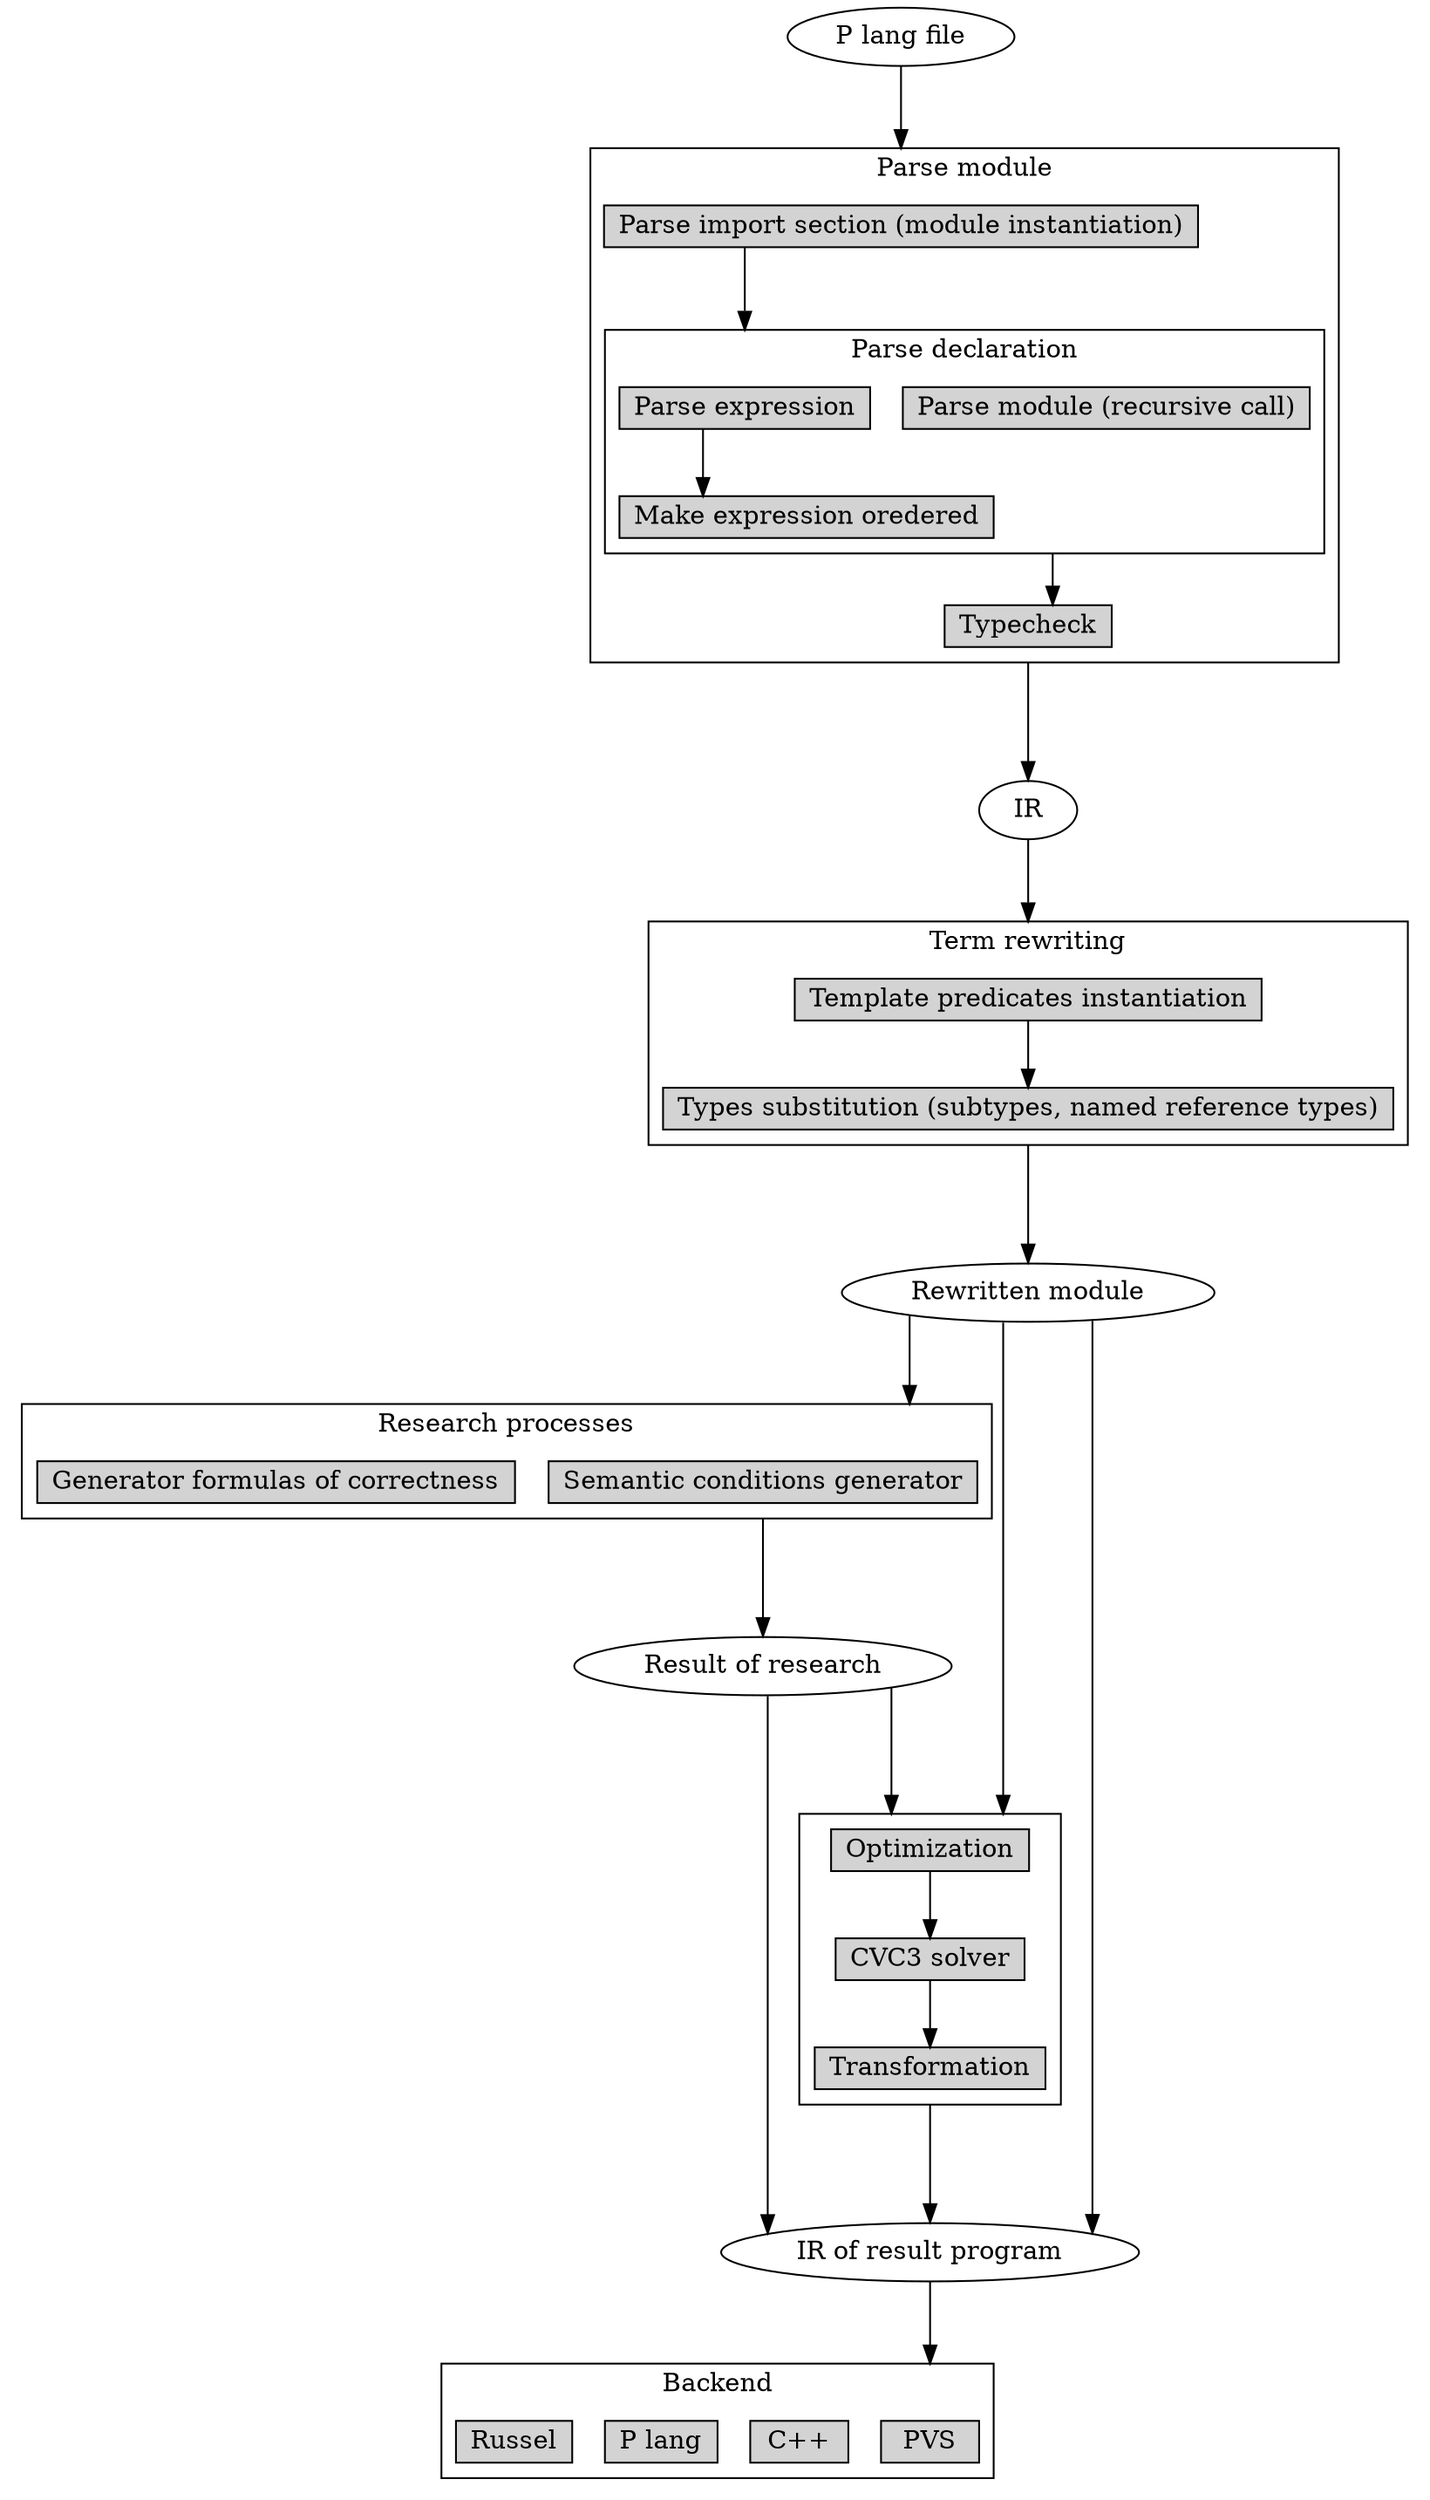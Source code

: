 digraph G {
    node [ shape = record, height = .1 ];
    compound=true;
    splines = "ortho";

    start [ label = "P lang file", shape = "ellipse" ]

    subgraph cluster0 {
        node [ style = filled ];
        label = "Parse module"

        parse_import [ label = "Parse import section (module instantiation)" ]

        subgraph cluster1 {
            label = "Parse declaration"

            recursive [ label = "Parse module (recursive call)" ]
            parse_expr [ label = "Parse expression"]
            sort_expr [ label = "Make expression oredered"]

            parse_expr -> sort_expr
        }

        parse_import -> parse_expr [ lhead = cluster1, minlen = 2 ]

        typecheck [ label = "Typecheck"]

        parse_expr -> typecheck [ ltail = cluster1, minlen = 2 ]
    }

    start -> parse_import [ lhead = cluster0, minlen = 2 ]

    ir [ label = "IR", shape = "ellipse" ]

    typecheck -> ir [ ltail = cluster0, minlen = 2 ]

    subgraph cluster2 {
        node [ style = filled ];
        label = "Term rewriting"

        predicates_inst [ label = "Template predicates instantiation" ]
        types_subst [ label = "Types substitution (subtypes, named reference types)" ]

        predicates_inst -> types_subst
    }

    module [ label = "Rewritten module", shape = "ellipse" ]

    ir -> predicates_inst [ lhead = cluster2, minlen = 2 ]
    types_subst -> module [ ltail = cluster2, minlen = 2 ]

    subgraph cluster3 {
        node [ style = filled ];
        label = "Research processes"

        semantics [label = "Semantic conditions generator"]
        verif [ label = "Generator formulas of correctness" ]
    }

    module -> semantics [ lhead = cluster3, minlen = 2 ]

    result_res [ label = "Result of research", shape = "ellipse" ]
    semantics -> result_res [ ltail = cluster3, minlen = 2 ]

    subgraph cluster4 {
        node [ style = filled ];
        trans [ label = "Transformation" ]
        optim [ label = "Optimization" ]
        cvc3 [ label = "CVC3 solver" ]

        optim -> cvc3 -> trans
    }

    subgraph cluster5 {
        node [ style = filled ];
        label = "Backend"

        pvs [ label = "PVS" ]
        cpp [ label = "C++" ]
        plang [ label = "P lang" ]
        russel [ label = "Russel" ]
    }

    module -> optim [ lhead = cluster4, minlen = 2 ]
    result_res -> optim [ lhead = cluster4, minlen = 2 ]

    result [ label = "IR of result program", shape = "ellipse" ]

    module -> result
    result_res -> result
    trans -> result [ ltail = cluster4, minlen = 2 ]

    result -> pvs [ lhead = cluster5, minlen = 2 ]
}
